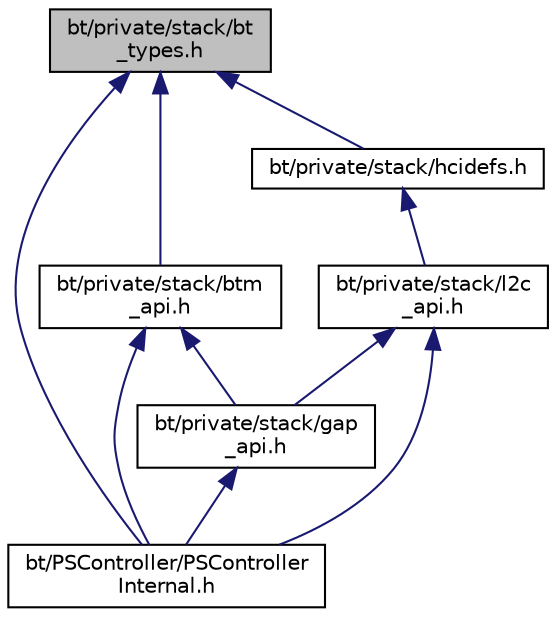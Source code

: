 digraph "bt/private/stack/bt_types.h"
{
 // LATEX_PDF_SIZE
  edge [fontname="Helvetica",fontsize="10",labelfontname="Helvetica",labelfontsize="10"];
  node [fontname="Helvetica",fontsize="10",shape=record];
  Node1 [label="bt/private/stack/bt\l_types.h",height=0.2,width=0.4,color="black", fillcolor="grey75", style="filled", fontcolor="black",tooltip=" "];
  Node1 -> Node2 [dir="back",color="midnightblue",fontsize="10",style="solid",fontname="Helvetica"];
  Node2 [label="bt/PSController/PSController\lInternal.h",height=0.2,width=0.4,color="black", fillcolor="white", style="filled",URL="$PSControllerInternal_8h.html",tooltip=" "];
  Node1 -> Node3 [dir="back",color="midnightblue",fontsize="10",style="solid",fontname="Helvetica"];
  Node3 [label="bt/private/stack/btm\l_api.h",height=0.2,width=0.4,color="black", fillcolor="white", style="filled",URL="$btm__api_8h.html",tooltip=" "];
  Node3 -> Node2 [dir="back",color="midnightblue",fontsize="10",style="solid",fontname="Helvetica"];
  Node3 -> Node4 [dir="back",color="midnightblue",fontsize="10",style="solid",fontname="Helvetica"];
  Node4 [label="bt/private/stack/gap\l_api.h",height=0.2,width=0.4,color="black", fillcolor="white", style="filled",URL="$gap__api_8h.html",tooltip=" "];
  Node4 -> Node2 [dir="back",color="midnightblue",fontsize="10",style="solid",fontname="Helvetica"];
  Node1 -> Node5 [dir="back",color="midnightblue",fontsize="10",style="solid",fontname="Helvetica"];
  Node5 [label="bt/private/stack/hcidefs.h",height=0.2,width=0.4,color="black", fillcolor="white", style="filled",URL="$hcidefs_8h.html",tooltip=" "];
  Node5 -> Node6 [dir="back",color="midnightblue",fontsize="10",style="solid",fontname="Helvetica"];
  Node6 [label="bt/private/stack/l2c\l_api.h",height=0.2,width=0.4,color="black", fillcolor="white", style="filled",URL="$l2c__api_8h.html",tooltip=" "];
  Node6 -> Node2 [dir="back",color="midnightblue",fontsize="10",style="solid",fontname="Helvetica"];
  Node6 -> Node4 [dir="back",color="midnightblue",fontsize="10",style="solid",fontname="Helvetica"];
}
